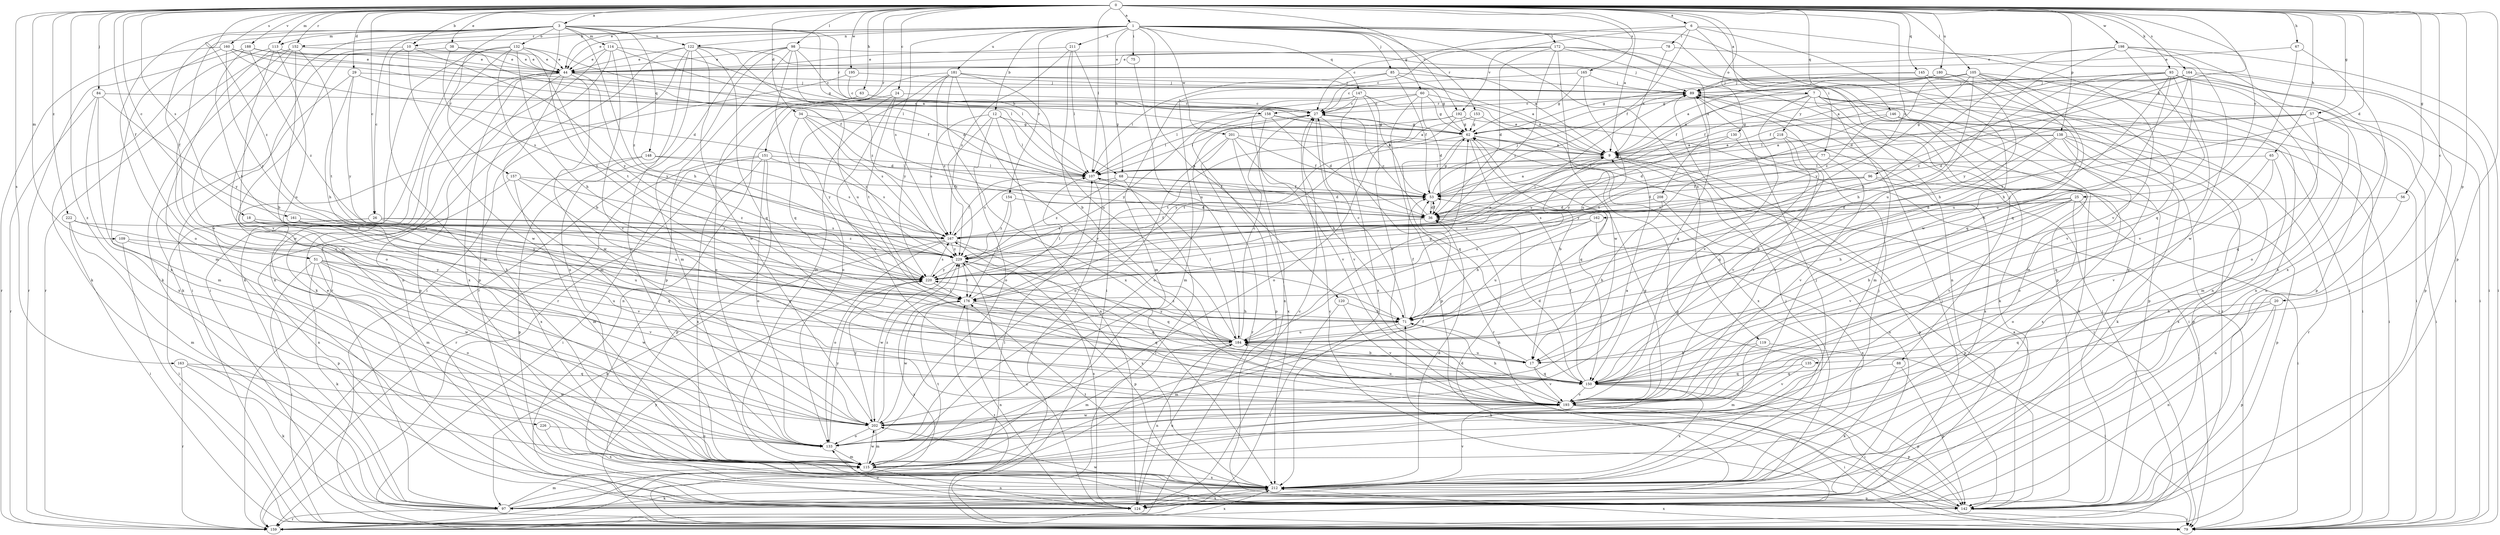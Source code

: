 strict digraph  {
0;
1;
3;
6;
7;
9;
10;
12;
17;
18;
20;
24;
25;
26;
27;
29;
34;
36;
38;
44;
51;
53;
56;
57;
60;
62;
63;
65;
67;
68;
71;
75;
77;
78;
79;
84;
85;
88;
89;
93;
96;
97;
98;
105;
107;
109;
113;
114;
115;
119;
120;
122;
124;
130;
132;
133;
135;
138;
142;
145;
146;
147;
148;
150;
151;
152;
153;
154;
157;
158;
159;
160;
161;
162;
163;
164;
165;
167;
172;
176;
180;
181;
184;
188;
192;
193;
195;
198;
201;
202;
208;
211;
212;
218;
220;
222;
226;
229;
0 -> 1  [label=a];
0 -> 3  [label=a];
0 -> 6  [label=a];
0 -> 7  [label=a];
0 -> 9  [label=a];
0 -> 10  [label=b];
0 -> 18  [label=c];
0 -> 20  [label=c];
0 -> 24  [label=c];
0 -> 25  [label=c];
0 -> 26  [label=c];
0 -> 29  [label=d];
0 -> 34  [label=d];
0 -> 36  [label=d];
0 -> 38  [label=e];
0 -> 44  [label=e];
0 -> 51  [label=f];
0 -> 56  [label=g];
0 -> 57  [label=g];
0 -> 63  [label=h];
0 -> 65  [label=h];
0 -> 67  [label=h];
0 -> 84  [label=j];
0 -> 93  [label=k];
0 -> 96  [label=k];
0 -> 98  [label=l];
0 -> 105  [label=l];
0 -> 107  [label=l];
0 -> 109  [label=m];
0 -> 113  [label=m];
0 -> 130  [label=o];
0 -> 135  [label=p];
0 -> 138  [label=p];
0 -> 142  [label=p];
0 -> 145  [label=q];
0 -> 146  [label=q];
0 -> 151  [label=r];
0 -> 152  [label=r];
0 -> 160  [label=s];
0 -> 161  [label=s];
0 -> 162  [label=s];
0 -> 163  [label=s];
0 -> 164  [label=s];
0 -> 165  [label=s];
0 -> 180  [label=u];
0 -> 188  [label=v];
0 -> 192  [label=v];
0 -> 195  [label=w];
0 -> 198  [label=w];
0 -> 222  [label=z];
0 -> 226  [label=z];
0 -> 229  [label=z];
1 -> 10  [label=b];
1 -> 12  [label=b];
1 -> 44  [label=e];
1 -> 60  [label=g];
1 -> 68  [label=h];
1 -> 75  [label=i];
1 -> 85  [label=j];
1 -> 88  [label=j];
1 -> 119  [label=n];
1 -> 120  [label=n];
1 -> 122  [label=n];
1 -> 142  [label=p];
1 -> 147  [label=q];
1 -> 152  [label=r];
1 -> 153  [label=r];
1 -> 154  [label=r];
1 -> 167  [label=s];
1 -> 172  [label=t];
1 -> 181  [label=u];
1 -> 201  [label=w];
1 -> 208  [label=x];
1 -> 211  [label=x];
3 -> 26  [label=c];
3 -> 51  [label=f];
3 -> 68  [label=h];
3 -> 71  [label=h];
3 -> 113  [label=m];
3 -> 114  [label=m];
3 -> 115  [label=m];
3 -> 122  [label=n];
3 -> 132  [label=o];
3 -> 133  [label=o];
3 -> 148  [label=q];
3 -> 157  [label=r];
3 -> 158  [label=r];
3 -> 176  [label=t];
3 -> 202  [label=w];
3 -> 229  [label=z];
6 -> 27  [label=c];
6 -> 53  [label=f];
6 -> 77  [label=i];
6 -> 78  [label=i];
6 -> 192  [label=v];
6 -> 193  [label=v];
6 -> 202  [label=w];
7 -> 9  [label=a];
7 -> 79  [label=i];
7 -> 97  [label=k];
7 -> 115  [label=m];
7 -> 142  [label=p];
7 -> 158  [label=r];
7 -> 159  [label=r];
7 -> 193  [label=v];
7 -> 218  [label=y];
9 -> 107  [label=l];
9 -> 124  [label=n];
9 -> 142  [label=p];
9 -> 184  [label=u];
10 -> 44  [label=e];
10 -> 79  [label=i];
10 -> 115  [label=m];
10 -> 202  [label=w];
10 -> 220  [label=y];
12 -> 62  [label=g];
12 -> 107  [label=l];
12 -> 124  [label=n];
12 -> 133  [label=o];
12 -> 167  [label=s];
12 -> 229  [label=z];
17 -> 71  [label=h];
17 -> 150  [label=q];
17 -> 184  [label=u];
17 -> 193  [label=v];
18 -> 115  [label=m];
18 -> 150  [label=q];
18 -> 167  [label=s];
18 -> 184  [label=u];
20 -> 71  [label=h];
20 -> 124  [label=n];
20 -> 142  [label=p];
20 -> 150  [label=q];
24 -> 27  [label=c];
24 -> 124  [label=n];
24 -> 133  [label=o];
24 -> 176  [label=t];
24 -> 193  [label=v];
25 -> 17  [label=b];
25 -> 36  [label=d];
25 -> 71  [label=h];
25 -> 79  [label=i];
25 -> 133  [label=o];
25 -> 167  [label=s];
25 -> 193  [label=v];
26 -> 79  [label=i];
26 -> 142  [label=p];
26 -> 150  [label=q];
26 -> 167  [label=s];
26 -> 229  [label=z];
27 -> 62  [label=g];
27 -> 107  [label=l];
27 -> 133  [label=o];
27 -> 150  [label=q];
27 -> 193  [label=v];
29 -> 53  [label=f];
29 -> 71  [label=h];
29 -> 89  [label=j];
29 -> 97  [label=k];
29 -> 220  [label=y];
34 -> 36  [label=d];
34 -> 62  [label=g];
34 -> 167  [label=s];
34 -> 220  [label=y];
34 -> 229  [label=z];
36 -> 27  [label=c];
36 -> 53  [label=f];
36 -> 167  [label=s];
38 -> 44  [label=e];
38 -> 53  [label=f];
38 -> 167  [label=s];
38 -> 202  [label=w];
44 -> 89  [label=j];
44 -> 97  [label=k];
44 -> 115  [label=m];
44 -> 142  [label=p];
44 -> 202  [label=w];
44 -> 212  [label=x];
44 -> 220  [label=y];
51 -> 79  [label=i];
51 -> 97  [label=k];
51 -> 133  [label=o];
51 -> 184  [label=u];
51 -> 193  [label=v];
51 -> 202  [label=w];
51 -> 220  [label=y];
53 -> 9  [label=a];
53 -> 36  [label=d];
53 -> 62  [label=g];
53 -> 89  [label=j];
56 -> 36  [label=d];
56 -> 124  [label=n];
57 -> 36  [label=d];
57 -> 62  [label=g];
57 -> 79  [label=i];
57 -> 107  [label=l];
57 -> 115  [label=m];
57 -> 150  [label=q];
60 -> 9  [label=a];
60 -> 27  [label=c];
60 -> 36  [label=d];
60 -> 62  [label=g];
60 -> 107  [label=l];
60 -> 142  [label=p];
62 -> 9  [label=a];
62 -> 17  [label=b];
62 -> 79  [label=i];
62 -> 150  [label=q];
62 -> 159  [label=r];
62 -> 220  [label=y];
63 -> 27  [label=c];
63 -> 133  [label=o];
65 -> 107  [label=l];
65 -> 150  [label=q];
65 -> 193  [label=v];
65 -> 212  [label=x];
67 -> 44  [label=e];
67 -> 150  [label=q];
67 -> 212  [label=x];
68 -> 36  [label=d];
68 -> 53  [label=f];
68 -> 79  [label=i];
68 -> 167  [label=s];
68 -> 229  [label=z];
71 -> 27  [label=c];
71 -> 53  [label=f];
71 -> 115  [label=m];
71 -> 184  [label=u];
75 -> 184  [label=u];
77 -> 107  [label=l];
77 -> 193  [label=v];
77 -> 212  [label=x];
77 -> 220  [label=y];
78 -> 9  [label=a];
78 -> 44  [label=e];
78 -> 79  [label=i];
79 -> 212  [label=x];
79 -> 220  [label=y];
84 -> 27  [label=c];
84 -> 115  [label=m];
84 -> 159  [label=r];
84 -> 212  [label=x];
84 -> 220  [label=y];
85 -> 9  [label=a];
85 -> 53  [label=f];
85 -> 89  [label=j];
85 -> 107  [label=l];
85 -> 115  [label=m];
88 -> 97  [label=k];
88 -> 142  [label=p];
88 -> 150  [label=q];
89 -> 27  [label=c];
89 -> 79  [label=i];
89 -> 150  [label=q];
93 -> 17  [label=b];
93 -> 53  [label=f];
93 -> 71  [label=h];
93 -> 79  [label=i];
93 -> 89  [label=j];
93 -> 133  [label=o];
93 -> 142  [label=p];
93 -> 193  [label=v];
93 -> 220  [label=y];
93 -> 229  [label=z];
96 -> 36  [label=d];
96 -> 53  [label=f];
96 -> 142  [label=p];
96 -> 167  [label=s];
96 -> 193  [label=v];
97 -> 27  [label=c];
97 -> 89  [label=j];
97 -> 107  [label=l];
97 -> 115  [label=m];
97 -> 159  [label=r];
98 -> 27  [label=c];
98 -> 44  [label=e];
98 -> 89  [label=j];
98 -> 115  [label=m];
98 -> 142  [label=p];
98 -> 150  [label=q];
98 -> 159  [label=r];
98 -> 184  [label=u];
105 -> 62  [label=g];
105 -> 71  [label=h];
105 -> 89  [label=j];
105 -> 124  [label=n];
105 -> 150  [label=q];
105 -> 184  [label=u];
105 -> 193  [label=v];
105 -> 220  [label=y];
105 -> 229  [label=z];
107 -> 53  [label=f];
107 -> 79  [label=i];
109 -> 79  [label=i];
109 -> 202  [label=w];
109 -> 229  [label=z];
113 -> 9  [label=a];
113 -> 44  [label=e];
113 -> 97  [label=k];
113 -> 115  [label=m];
113 -> 184  [label=u];
113 -> 193  [label=v];
114 -> 44  [label=e];
114 -> 62  [label=g];
114 -> 107  [label=l];
114 -> 124  [label=n];
114 -> 142  [label=p];
114 -> 193  [label=v];
115 -> 89  [label=j];
115 -> 124  [label=n];
115 -> 176  [label=t];
115 -> 202  [label=w];
115 -> 212  [label=x];
119 -> 17  [label=b];
119 -> 79  [label=i];
119 -> 115  [label=m];
120 -> 71  [label=h];
120 -> 159  [label=r];
120 -> 193  [label=v];
122 -> 9  [label=a];
122 -> 44  [label=e];
122 -> 79  [label=i];
122 -> 133  [label=o];
122 -> 150  [label=q];
122 -> 159  [label=r];
122 -> 202  [label=w];
122 -> 212  [label=x];
122 -> 229  [label=z];
124 -> 36  [label=d];
124 -> 44  [label=e];
124 -> 89  [label=j];
124 -> 133  [label=o];
124 -> 167  [label=s];
124 -> 184  [label=u];
124 -> 212  [label=x];
124 -> 229  [label=z];
130 -> 9  [label=a];
130 -> 193  [label=v];
130 -> 220  [label=y];
132 -> 17  [label=b];
132 -> 36  [label=d];
132 -> 44  [label=e];
132 -> 71  [label=h];
132 -> 79  [label=i];
132 -> 97  [label=k];
132 -> 124  [label=n];
132 -> 176  [label=t];
133 -> 53  [label=f];
133 -> 62  [label=g];
133 -> 115  [label=m];
133 -> 220  [label=y];
135 -> 150  [label=q];
135 -> 193  [label=v];
138 -> 9  [label=a];
138 -> 17  [label=b];
138 -> 36  [label=d];
138 -> 97  [label=k];
138 -> 133  [label=o];
138 -> 142  [label=p];
138 -> 159  [label=r];
138 -> 193  [label=v];
142 -> 9  [label=a];
142 -> 27  [label=c];
142 -> 71  [label=h];
142 -> 79  [label=i];
142 -> 202  [label=w];
145 -> 9  [label=a];
145 -> 79  [label=i];
145 -> 89  [label=j];
145 -> 115  [label=m];
145 -> 124  [label=n];
146 -> 62  [label=g];
146 -> 79  [label=i];
146 -> 97  [label=k];
146 -> 176  [label=t];
147 -> 9  [label=a];
147 -> 27  [label=c];
147 -> 53  [label=f];
147 -> 115  [label=m];
147 -> 124  [label=n];
147 -> 193  [label=v];
147 -> 212  [label=x];
148 -> 107  [label=l];
148 -> 142  [label=p];
148 -> 167  [label=s];
148 -> 212  [label=x];
150 -> 36  [label=d];
150 -> 53  [label=f];
150 -> 79  [label=i];
150 -> 142  [label=p];
150 -> 193  [label=v];
150 -> 212  [label=x];
151 -> 79  [label=i];
151 -> 107  [label=l];
151 -> 133  [label=o];
151 -> 142  [label=p];
151 -> 159  [label=r];
151 -> 167  [label=s];
151 -> 212  [label=x];
152 -> 17  [label=b];
152 -> 44  [label=e];
152 -> 97  [label=k];
152 -> 133  [label=o];
152 -> 159  [label=r];
152 -> 176  [label=t];
153 -> 62  [label=g];
153 -> 176  [label=t];
153 -> 212  [label=x];
154 -> 36  [label=d];
154 -> 176  [label=t];
154 -> 229  [label=z];
157 -> 53  [label=f];
157 -> 115  [label=m];
157 -> 124  [label=n];
157 -> 184  [label=u];
157 -> 229  [label=z];
158 -> 9  [label=a];
158 -> 36  [label=d];
158 -> 62  [label=g];
158 -> 142  [label=p];
158 -> 193  [label=v];
158 -> 220  [label=y];
159 -> 89  [label=j];
159 -> 176  [label=t];
159 -> 212  [label=x];
159 -> 229  [label=z];
160 -> 36  [label=d];
160 -> 44  [label=e];
160 -> 107  [label=l];
160 -> 159  [label=r];
160 -> 212  [label=x];
160 -> 220  [label=y];
161 -> 167  [label=s];
161 -> 193  [label=v];
161 -> 220  [label=y];
162 -> 71  [label=h];
162 -> 167  [label=s];
162 -> 184  [label=u];
162 -> 212  [label=x];
163 -> 97  [label=k];
163 -> 150  [label=q];
163 -> 159  [label=r];
163 -> 202  [label=w];
164 -> 9  [label=a];
164 -> 36  [label=d];
164 -> 53  [label=f];
164 -> 89  [label=j];
164 -> 124  [label=n];
164 -> 142  [label=p];
164 -> 176  [label=t];
164 -> 184  [label=u];
165 -> 27  [label=c];
165 -> 62  [label=g];
165 -> 89  [label=j];
165 -> 184  [label=u];
167 -> 53  [label=f];
167 -> 97  [label=k];
167 -> 107  [label=l];
167 -> 133  [label=o];
167 -> 212  [label=x];
167 -> 229  [label=z];
172 -> 27  [label=c];
172 -> 36  [label=d];
172 -> 44  [label=e];
172 -> 79  [label=i];
172 -> 124  [label=n];
172 -> 142  [label=p];
172 -> 202  [label=w];
172 -> 229  [label=z];
176 -> 71  [label=h];
176 -> 107  [label=l];
176 -> 124  [label=n];
176 -> 150  [label=q];
176 -> 202  [label=w];
180 -> 53  [label=f];
180 -> 62  [label=g];
180 -> 71  [label=h];
180 -> 79  [label=i];
180 -> 89  [label=j];
181 -> 62  [label=g];
181 -> 89  [label=j];
181 -> 115  [label=m];
181 -> 159  [label=r];
181 -> 184  [label=u];
181 -> 193  [label=v];
181 -> 212  [label=x];
181 -> 220  [label=y];
181 -> 229  [label=z];
184 -> 17  [label=b];
184 -> 27  [label=c];
184 -> 62  [label=g];
184 -> 107  [label=l];
184 -> 115  [label=m];
184 -> 124  [label=n];
184 -> 220  [label=y];
184 -> 229  [label=z];
188 -> 44  [label=e];
188 -> 107  [label=l];
188 -> 159  [label=r];
188 -> 176  [label=t];
188 -> 229  [label=z];
192 -> 62  [label=g];
192 -> 79  [label=i];
192 -> 107  [label=l];
192 -> 133  [label=o];
192 -> 176  [label=t];
193 -> 71  [label=h];
193 -> 79  [label=i];
193 -> 142  [label=p];
193 -> 184  [label=u];
193 -> 202  [label=w];
195 -> 27  [label=c];
195 -> 89  [label=j];
195 -> 133  [label=o];
198 -> 44  [label=e];
198 -> 71  [label=h];
198 -> 79  [label=i];
198 -> 150  [label=q];
198 -> 184  [label=u];
198 -> 202  [label=w];
198 -> 212  [label=x];
201 -> 9  [label=a];
201 -> 53  [label=f];
201 -> 71  [label=h];
201 -> 133  [label=o];
201 -> 159  [label=r];
201 -> 212  [label=x];
202 -> 9  [label=a];
202 -> 115  [label=m];
202 -> 133  [label=o];
202 -> 220  [label=y];
202 -> 229  [label=z];
208 -> 17  [label=b];
208 -> 36  [label=d];
208 -> 142  [label=p];
211 -> 17  [label=b];
211 -> 44  [label=e];
211 -> 79  [label=i];
211 -> 107  [label=l];
211 -> 167  [label=s];
212 -> 36  [label=d];
212 -> 62  [label=g];
212 -> 89  [label=j];
212 -> 97  [label=k];
212 -> 124  [label=n];
212 -> 142  [label=p];
212 -> 176  [label=t];
212 -> 193  [label=v];
218 -> 9  [label=a];
218 -> 150  [label=q];
218 -> 193  [label=v];
218 -> 212  [label=x];
218 -> 220  [label=y];
220 -> 89  [label=j];
220 -> 150  [label=q];
220 -> 167  [label=s];
220 -> 176  [label=t];
222 -> 71  [label=h];
222 -> 79  [label=i];
222 -> 115  [label=m];
222 -> 167  [label=s];
226 -> 133  [label=o];
226 -> 212  [label=x];
229 -> 9  [label=a];
229 -> 142  [label=p];
229 -> 150  [label=q];
229 -> 176  [label=t];
229 -> 202  [label=w];
229 -> 220  [label=y];
}
